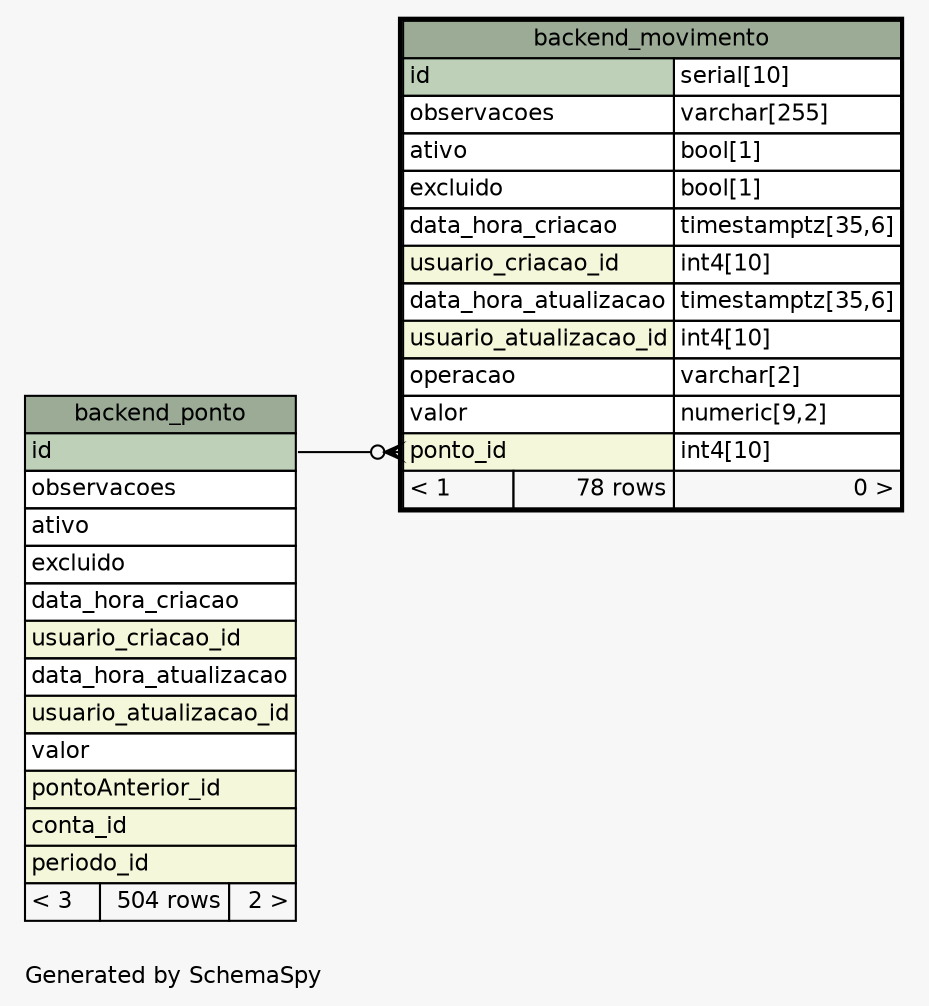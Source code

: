 // dot 2.38.0 on Linux 4.4.0-31-generic
// SchemaSpy rev 590
digraph "oneDegreeRelationshipsDiagram" {
  graph [
    rankdir="RL"
    bgcolor="#f7f7f7"
    label="\nGenerated by SchemaSpy"
    labeljust="l"
    nodesep="0.18"
    ranksep="0.46"
    fontname="Helvetica"
    fontsize="11"
  ];
  node [
    fontname="Helvetica"
    fontsize="11"
    shape="plaintext"
  ];
  edge [
    arrowsize="0.8"
  ];
  "backend_movimento":"ponto_id":w -> "backend_ponto":"id":e [arrowhead=none dir=back arrowtail=crowodot];
  "backend_movimento" [
    label=<
    <TABLE BORDER="2" CELLBORDER="1" CELLSPACING="0" BGCOLOR="#ffffff">
      <TR><TD COLSPAN="3" BGCOLOR="#9bab96" ALIGN="CENTER">backend_movimento</TD></TR>
      <TR><TD PORT="id" COLSPAN="2" BGCOLOR="#bed1b8" ALIGN="LEFT">id</TD><TD PORT="id.type" ALIGN="LEFT">serial[10]</TD></TR>
      <TR><TD PORT="observacoes" COLSPAN="2" ALIGN="LEFT">observacoes</TD><TD PORT="observacoes.type" ALIGN="LEFT">varchar[255]</TD></TR>
      <TR><TD PORT="ativo" COLSPAN="2" ALIGN="LEFT">ativo</TD><TD PORT="ativo.type" ALIGN="LEFT">bool[1]</TD></TR>
      <TR><TD PORT="excluido" COLSPAN="2" ALIGN="LEFT">excluido</TD><TD PORT="excluido.type" ALIGN="LEFT">bool[1]</TD></TR>
      <TR><TD PORT="data_hora_criacao" COLSPAN="2" ALIGN="LEFT">data_hora_criacao</TD><TD PORT="data_hora_criacao.type" ALIGN="LEFT">timestamptz[35,6]</TD></TR>
      <TR><TD PORT="usuario_criacao_id" COLSPAN="2" BGCOLOR="#f4f7da" ALIGN="LEFT">usuario_criacao_id</TD><TD PORT="usuario_criacao_id.type" ALIGN="LEFT">int4[10]</TD></TR>
      <TR><TD PORT="data_hora_atualizacao" COLSPAN="2" ALIGN="LEFT">data_hora_atualizacao</TD><TD PORT="data_hora_atualizacao.type" ALIGN="LEFT">timestamptz[35,6]</TD></TR>
      <TR><TD PORT="usuario_atualizacao_id" COLSPAN="2" BGCOLOR="#f4f7da" ALIGN="LEFT">usuario_atualizacao_id</TD><TD PORT="usuario_atualizacao_id.type" ALIGN="LEFT">int4[10]</TD></TR>
      <TR><TD PORT="operacao" COLSPAN="2" ALIGN="LEFT">operacao</TD><TD PORT="operacao.type" ALIGN="LEFT">varchar[2]</TD></TR>
      <TR><TD PORT="valor" COLSPAN="2" ALIGN="LEFT">valor</TD><TD PORT="valor.type" ALIGN="LEFT">numeric[9,2]</TD></TR>
      <TR><TD PORT="ponto_id" COLSPAN="2" BGCOLOR="#f4f7da" ALIGN="LEFT">ponto_id</TD><TD PORT="ponto_id.type" ALIGN="LEFT">int4[10]</TD></TR>
      <TR><TD ALIGN="LEFT" BGCOLOR="#f7f7f7">&lt; 1</TD><TD ALIGN="RIGHT" BGCOLOR="#f7f7f7">78 rows</TD><TD ALIGN="RIGHT" BGCOLOR="#f7f7f7">0 &gt;</TD></TR>
    </TABLE>>
    URL="backend_movimento.html"
    tooltip="backend_movimento"
  ];
  "backend_ponto" [
    label=<
    <TABLE BORDER="0" CELLBORDER="1" CELLSPACING="0" BGCOLOR="#ffffff">
      <TR><TD COLSPAN="3" BGCOLOR="#9bab96" ALIGN="CENTER">backend_ponto</TD></TR>
      <TR><TD PORT="id" COLSPAN="3" BGCOLOR="#bed1b8" ALIGN="LEFT">id</TD></TR>
      <TR><TD PORT="observacoes" COLSPAN="3" ALIGN="LEFT">observacoes</TD></TR>
      <TR><TD PORT="ativo" COLSPAN="3" ALIGN="LEFT">ativo</TD></TR>
      <TR><TD PORT="excluido" COLSPAN="3" ALIGN="LEFT">excluido</TD></TR>
      <TR><TD PORT="data_hora_criacao" COLSPAN="3" ALIGN="LEFT">data_hora_criacao</TD></TR>
      <TR><TD PORT="usuario_criacao_id" COLSPAN="3" BGCOLOR="#f4f7da" ALIGN="LEFT">usuario_criacao_id</TD></TR>
      <TR><TD PORT="data_hora_atualizacao" COLSPAN="3" ALIGN="LEFT">data_hora_atualizacao</TD></TR>
      <TR><TD PORT="usuario_atualizacao_id" COLSPAN="3" BGCOLOR="#f4f7da" ALIGN="LEFT">usuario_atualizacao_id</TD></TR>
      <TR><TD PORT="valor" COLSPAN="3" ALIGN="LEFT">valor</TD></TR>
      <TR><TD PORT="pontoAnterior_id" COLSPAN="3" BGCOLOR="#f4f7da" ALIGN="LEFT">pontoAnterior_id</TD></TR>
      <TR><TD PORT="conta_id" COLSPAN="3" BGCOLOR="#f4f7da" ALIGN="LEFT">conta_id</TD></TR>
      <TR><TD PORT="periodo_id" COLSPAN="3" BGCOLOR="#f4f7da" ALIGN="LEFT">periodo_id</TD></TR>
      <TR><TD ALIGN="LEFT" BGCOLOR="#f7f7f7">&lt; 3</TD><TD ALIGN="RIGHT" BGCOLOR="#f7f7f7">504 rows</TD><TD ALIGN="RIGHT" BGCOLOR="#f7f7f7">2 &gt;</TD></TR>
    </TABLE>>
    URL="backend_ponto.html"
    tooltip="backend_ponto"
  ];
}
